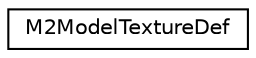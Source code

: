 digraph "Graphical Class Hierarchy"
{
  edge [fontname="Helvetica",fontsize="10",labelfontname="Helvetica",labelfontsize="10"];
  node [fontname="Helvetica",fontsize="10",shape=record];
  rankdir="LR";
  Node1 [label="M2ModelTextureDef",height=0.2,width=0.4,color="black", fillcolor="white", style="filled",URL="$struct_m2_model_texture_def.html"];
}
